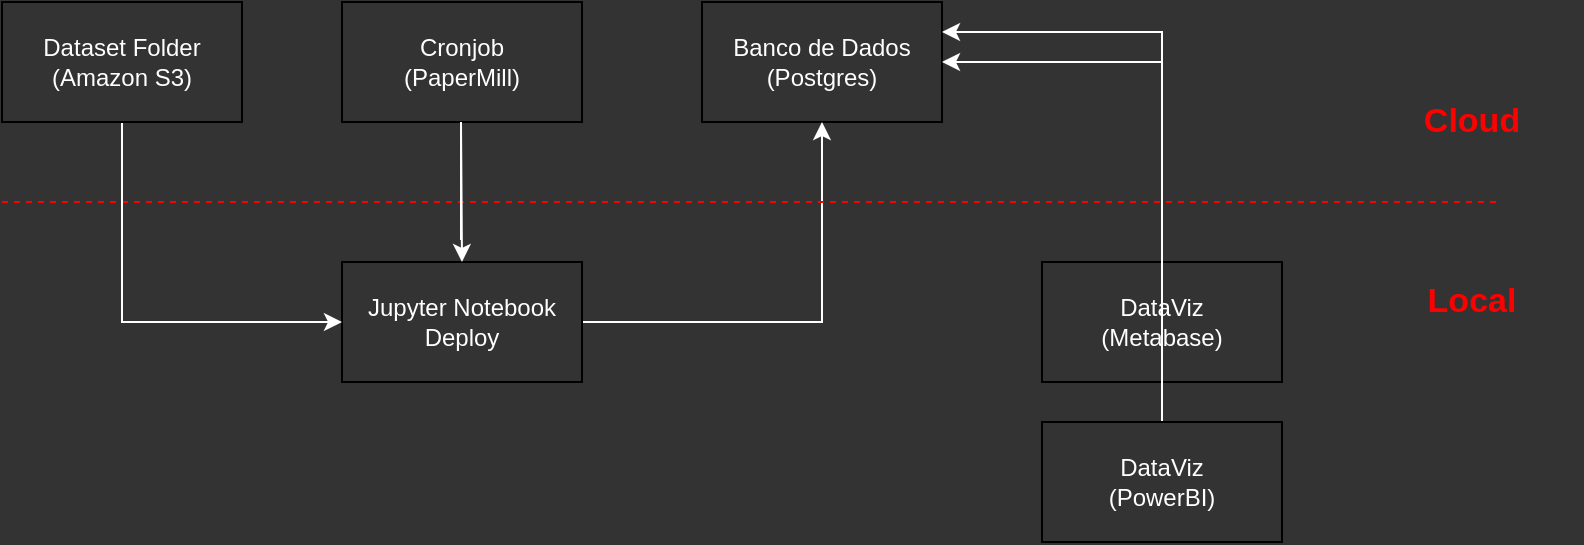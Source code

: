 <mxfile version="24.6.2" type="device">
  <diagram name="Página-1" id="-KCNnWfIbwavZ5ioIq9P">
    <mxGraphModel dx="1114" dy="627" grid="1" gridSize="10" guides="1" tooltips="1" connect="1" arrows="1" fold="1" page="1" pageScale="1" pageWidth="827" pageHeight="1169" background="#333333" math="0" shadow="0">
      <root>
        <mxCell id="0" />
        <mxCell id="1" parent="0" />
        <mxCell id="tj5qxl_loNwEkaAiad3E-1" value="" style="rounded=0;whiteSpace=wrap;html=1;fillColor=#333333;" vertex="1" parent="1">
          <mxGeometry x="580" y="190" width="120" height="60" as="geometry" />
        </mxCell>
        <mxCell id="tj5qxl_loNwEkaAiad3E-2" value="&lt;font color=&quot;#ffffff&quot;&gt;Banco de Dados&lt;/font&gt;&lt;div&gt;&lt;font color=&quot;#ffffff&quot;&gt;(Postgres)&lt;/font&gt;&lt;/div&gt;" style="rounded=0;whiteSpace=wrap;html=1;fillColor=#333333;" vertex="1" parent="1">
          <mxGeometry x="410" y="60" width="120" height="60" as="geometry" />
        </mxCell>
        <mxCell id="tj5qxl_loNwEkaAiad3E-20" style="edgeStyle=orthogonalEdgeStyle;rounded=0;orthogonalLoop=1;jettySize=auto;html=1;entryX=1;entryY=0.5;entryDx=0;entryDy=0;exitX=0.5;exitY=0;exitDx=0;exitDy=0;strokeColor=#FFFFFF;" edge="1" parent="1" source="tj5qxl_loNwEkaAiad3E-1" target="tj5qxl_loNwEkaAiad3E-2">
          <mxGeometry relative="1" as="geometry">
            <mxPoint x="570" y="70" as="targetPoint" />
          </mxGeometry>
        </mxCell>
        <mxCell id="tj5qxl_loNwEkaAiad3E-3" value="&lt;font color=&quot;#ffffff&quot;&gt;DataViz&lt;/font&gt;&lt;div&gt;&lt;font color=&quot;#ffffff&quot;&gt;(Metabase)&lt;/font&gt;&lt;/div&gt;" style="text;html=1;align=center;verticalAlign=middle;whiteSpace=wrap;rounded=0;" vertex="1" parent="1">
          <mxGeometry x="610" y="205" width="60" height="30" as="geometry" />
        </mxCell>
        <mxCell id="tj5qxl_loNwEkaAiad3E-19" style="edgeStyle=orthogonalEdgeStyle;rounded=0;orthogonalLoop=1;jettySize=auto;html=1;entryX=0.5;entryY=1;entryDx=0;entryDy=0;strokeColor=#FFFFFF;" edge="1" parent="1" source="tj5qxl_loNwEkaAiad3E-8" target="tj5qxl_loNwEkaAiad3E-2">
          <mxGeometry relative="1" as="geometry" />
        </mxCell>
        <mxCell id="tj5qxl_loNwEkaAiad3E-8" value="&lt;font color=&quot;#ffffff&quot;&gt;Jupyter Notebook&lt;/font&gt;&lt;div&gt;&lt;font color=&quot;#ffffff&quot;&gt;Deploy&lt;/font&gt;&lt;/div&gt;" style="rounded=0;whiteSpace=wrap;html=1;fillColor=#333333;" vertex="1" parent="1">
          <mxGeometry x="230" y="190" width="120" height="60" as="geometry" />
        </mxCell>
        <mxCell id="tj5qxl_loNwEkaAiad3E-10" value="" style="endArrow=none;dashed=1;html=1;rounded=0;fillColor=#dae8fc;strokeColor=#FF0000;" edge="1" parent="1">
          <mxGeometry width="50" height="50" relative="1" as="geometry">
            <mxPoint x="60" y="160" as="sourcePoint" />
            <mxPoint x="810" y="160" as="targetPoint" />
          </mxGeometry>
        </mxCell>
        <mxCell id="tj5qxl_loNwEkaAiad3E-11" value="&lt;font color=&quot;#ffffff&quot;&gt;Cronjob&lt;/font&gt;&lt;div&gt;&lt;font color=&quot;#ffffff&quot;&gt;(PaperMill)&lt;/font&gt;&lt;/div&gt;" style="rounded=0;whiteSpace=wrap;html=1;fillColor=#333333;" vertex="1" parent="1">
          <mxGeometry x="230" y="60" width="120" height="60" as="geometry" />
        </mxCell>
        <mxCell id="tj5qxl_loNwEkaAiad3E-12" value="" style="endArrow=classic;html=1;rounded=0;entryX=0.5;entryY=0;entryDx=0;entryDy=0;strokeColor=#FFFFFF;" edge="1" parent="1" target="tj5qxl_loNwEkaAiad3E-8">
          <mxGeometry width="50" height="50" relative="1" as="geometry">
            <mxPoint x="289.5" y="179" as="sourcePoint" />
            <mxPoint x="289.5" y="179" as="targetPoint" />
            <Array as="points">
              <mxPoint x="289.5" y="120" />
            </Array>
          </mxGeometry>
        </mxCell>
        <mxCell id="tj5qxl_loNwEkaAiad3E-18" style="edgeStyle=orthogonalEdgeStyle;rounded=0;orthogonalLoop=1;jettySize=auto;html=1;entryX=0;entryY=0.5;entryDx=0;entryDy=0;exitX=0.5;exitY=1;exitDx=0;exitDy=0;strokeColor=#FFFFFF;" edge="1" parent="1" source="tj5qxl_loNwEkaAiad3E-14" target="tj5qxl_loNwEkaAiad3E-8">
          <mxGeometry relative="1" as="geometry" />
        </mxCell>
        <mxCell id="tj5qxl_loNwEkaAiad3E-14" value="&lt;font color=&quot;#ffffff&quot;&gt;Dataset Folder&lt;/font&gt;&lt;div&gt;&lt;font color=&quot;#ffffff&quot;&gt;(Amazon S3)&lt;/font&gt;&lt;/div&gt;" style="rounded=0;whiteSpace=wrap;html=1;fillColor=#333333;" vertex="1" parent="1">
          <mxGeometry x="60" y="60" width="120" height="60" as="geometry" />
        </mxCell>
        <mxCell id="tj5qxl_loNwEkaAiad3E-16" value="&lt;font size=&quot;1&quot; color=&quot;#ff0000&quot;&gt;&lt;b style=&quot;font-size: 17px;&quot;&gt;Cloud&lt;/b&gt;&lt;/font&gt;" style="text;html=1;align=center;verticalAlign=middle;whiteSpace=wrap;rounded=0;" vertex="1" parent="1">
          <mxGeometry x="740" y="90" width="110" height="60" as="geometry" />
        </mxCell>
        <mxCell id="tj5qxl_loNwEkaAiad3E-17" value="&lt;font size=&quot;1&quot; color=&quot;#ff0000&quot;&gt;&lt;b style=&quot;font-size: 17px;&quot;&gt;Local&lt;/b&gt;&lt;/font&gt;" style="text;html=1;align=center;verticalAlign=middle;whiteSpace=wrap;rounded=0;" vertex="1" parent="1">
          <mxGeometry x="740" y="180" width="110" height="60" as="geometry" />
        </mxCell>
        <mxCell id="tj5qxl_loNwEkaAiad3E-22" style="edgeStyle=orthogonalEdgeStyle;rounded=0;orthogonalLoop=1;jettySize=auto;html=1;exitX=0.5;exitY=0;exitDx=0;exitDy=0;entryX=1;entryY=0.25;entryDx=0;entryDy=0;strokeColor=#FFFFFF;" edge="1" parent="1" source="tj5qxl_loNwEkaAiad3E-21" target="tj5qxl_loNwEkaAiad3E-2">
          <mxGeometry relative="1" as="geometry">
            <mxPoint x="530" y="90" as="targetPoint" />
          </mxGeometry>
        </mxCell>
        <mxCell id="tj5qxl_loNwEkaAiad3E-21" value="&lt;font color=&quot;#ffffff&quot;&gt;DataViz&lt;/font&gt;&lt;div&gt;&lt;font color=&quot;#ffffff&quot;&gt;(PowerBI)&lt;/font&gt;&lt;/div&gt;" style="rounded=0;whiteSpace=wrap;html=1;fillColor=#333333;" vertex="1" parent="1">
          <mxGeometry x="580" y="270" width="120" height="60" as="geometry" />
        </mxCell>
      </root>
    </mxGraphModel>
  </diagram>
</mxfile>
